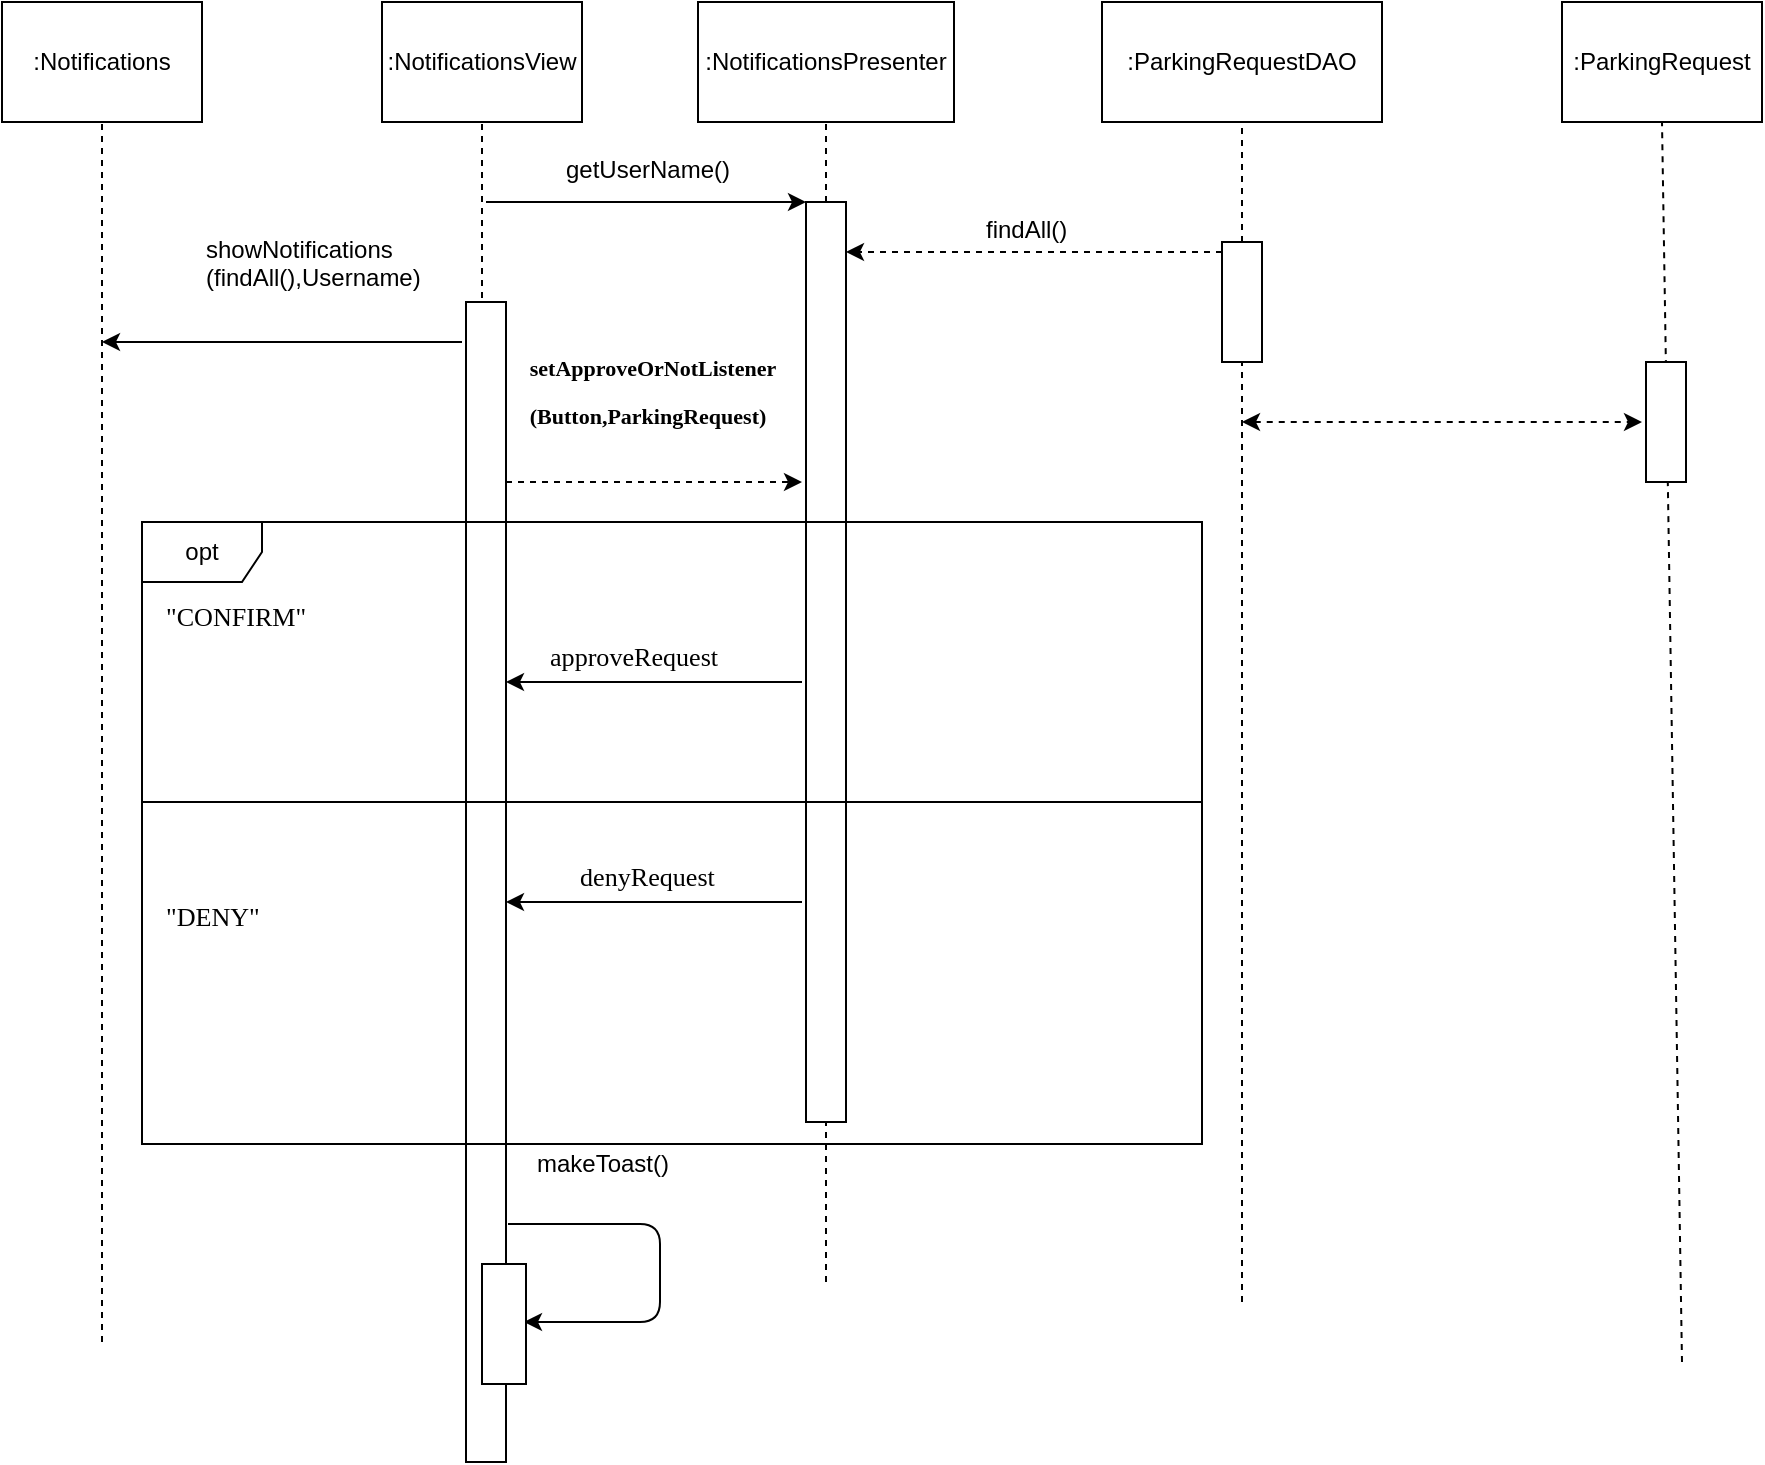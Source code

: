 <mxfile version="13.0.3" type="device"><diagram id="aYFdKm9wqJOO9jpPC0bX" name="Page-1"><mxGraphModel dx="1422" dy="822" grid="1" gridSize="10" guides="1" tooltips="1" connect="1" arrows="1" fold="1" page="1" pageScale="1" pageWidth="850" pageHeight="1100" math="0" shadow="0"><root><mxCell id="0"/><mxCell id="1" parent="0"/><mxCell id="TQIad6jA38H22ykfewvO-1" value=":Notifications" style="rounded=0;whiteSpace=wrap;html=1;" vertex="1" parent="1"><mxGeometry x="580" y="910" width="100" height="60" as="geometry"/></mxCell><mxCell id="TQIad6jA38H22ykfewvO-2" value="" style="endArrow=none;dashed=1;html=1;entryX=0.5;entryY=1;entryDx=0;entryDy=0;" edge="1" parent="1" target="TQIad6jA38H22ykfewvO-1"><mxGeometry width="50" height="50" relative="1" as="geometry"><mxPoint x="630" y="1580" as="sourcePoint"/><mxPoint x="629" y="1133.036" as="targetPoint"/></mxGeometry></mxCell><mxCell id="TQIad6jA38H22ykfewvO-3" value=":NotificationsPresenter" style="rounded=0;whiteSpace=wrap;html=1;" vertex="1" parent="1"><mxGeometry x="928" y="910" width="128" height="60" as="geometry"/></mxCell><mxCell id="TQIad6jA38H22ykfewvO-4" value="" style="endArrow=none;dashed=1;html=1;entryX=0.5;entryY=1;entryDx=0;entryDy=0;" edge="1" parent="1" source="TQIad6jA38H22ykfewvO-12" target="TQIad6jA38H22ykfewvO-3"><mxGeometry width="50" height="50" relative="1" as="geometry"><mxPoint x="992" y="1480" as="sourcePoint"/><mxPoint x="991" y="1133.036" as="targetPoint"/></mxGeometry></mxCell><mxCell id="TQIad6jA38H22ykfewvO-5" value=":NotificationsView" style="rounded=0;whiteSpace=wrap;html=1;" vertex="1" parent="1"><mxGeometry x="770" y="910" width="100" height="60" as="geometry"/></mxCell><mxCell id="TQIad6jA38H22ykfewvO-6" value="" style="endArrow=none;dashed=1;html=1;entryX=0.5;entryY=1;entryDx=0;entryDy=0;" edge="1" parent="1" target="TQIad6jA38H22ykfewvO-5"><mxGeometry width="50" height="50" relative="1" as="geometry"><mxPoint x="820" y="1130" as="sourcePoint"/><mxPoint x="819" y="1133.036" as="targetPoint"/></mxGeometry></mxCell><mxCell id="TQIad6jA38H22ykfewvO-8" value="getUserName()" style="text;html=1;" vertex="1" parent="1"><mxGeometry x="860" y="980" width="110" height="30" as="geometry"/></mxCell><mxCell id="TQIad6jA38H22ykfewvO-9" value="" style="endArrow=classic;html=1;dashed=1;" edge="1" parent="1"><mxGeometry width="50" height="50" relative="1" as="geometry"><mxPoint x="1202" y="1035" as="sourcePoint"/><mxPoint x="1002" y="1035" as="targetPoint"/></mxGeometry></mxCell><mxCell id="TQIad6jA38H22ykfewvO-10" value="findAll()" style="text;html=1;" vertex="1" parent="1"><mxGeometry x="1070" y="1010" width="40" height="30" as="geometry"/></mxCell><mxCell id="TQIad6jA38H22ykfewvO-12" value="" style="rounded=0;whiteSpace=wrap;html=1;" vertex="1" parent="1"><mxGeometry x="982" y="1010" width="20" height="460" as="geometry"/></mxCell><mxCell id="TQIad6jA38H22ykfewvO-13" value="" style="endArrow=none;dashed=1;html=1;entryX=0.5;entryY=1;entryDx=0;entryDy=0;" edge="1" parent="1" target="TQIad6jA38H22ykfewvO-12"><mxGeometry width="50" height="50" relative="1" as="geometry"><mxPoint x="992" y="1550" as="sourcePoint"/><mxPoint x="992" y="970" as="targetPoint"/></mxGeometry></mxCell><mxCell id="TQIad6jA38H22ykfewvO-14" value="" style="endArrow=none;dashed=1;html=1;entryX=0.5;entryY=1;entryDx=0;entryDy=0;" edge="1" parent="1" source="TQIad6jA38H22ykfewvO-29"><mxGeometry width="50" height="50" relative="1" as="geometry"><mxPoint x="820" y="1560" as="sourcePoint"/><mxPoint x="820" y="1120" as="targetPoint"/></mxGeometry></mxCell><mxCell id="TQIad6jA38H22ykfewvO-15" value=":ParkingRequest" style="rounded=0;whiteSpace=wrap;html=1;" vertex="1" parent="1"><mxGeometry x="1360" y="910" width="100" height="60" as="geometry"/></mxCell><mxCell id="TQIad6jA38H22ykfewvO-16" value="" style="endArrow=none;dashed=1;html=1;entryX=0.5;entryY=1;entryDx=0;entryDy=0;" edge="1" parent="1" target="TQIad6jA38H22ykfewvO-15"><mxGeometry width="50" height="50" relative="1" as="geometry"><mxPoint x="1420" y="1590" as="sourcePoint"/><mxPoint x="1419" y="1153.036" as="targetPoint"/></mxGeometry></mxCell><mxCell id="TQIad6jA38H22ykfewvO-17" value=":ParkingRequestDAO" style="rounded=0;whiteSpace=wrap;html=1;" vertex="1" parent="1"><mxGeometry x="1130" y="910" width="140" height="60" as="geometry"/></mxCell><mxCell id="TQIad6jA38H22ykfewvO-18" value="" style="endArrow=none;dashed=1;html=1;entryX=0.5;entryY=1;entryDx=0;entryDy=0;" edge="1" parent="1" source="TQIad6jA38H22ykfewvO-21" target="TQIad6jA38H22ykfewvO-17"><mxGeometry width="50" height="50" relative="1" as="geometry"><mxPoint x="1200" y="1560" as="sourcePoint"/><mxPoint x="1199" y="1133.036" as="targetPoint"/></mxGeometry></mxCell><mxCell id="TQIad6jA38H22ykfewvO-19" value="" style="endArrow=classic;startArrow=classic;html=1;dashed=1;" edge="1" parent="1"><mxGeometry width="50" height="50" relative="1" as="geometry"><mxPoint x="1200" y="1120" as="sourcePoint"/><mxPoint x="1400" y="1120" as="targetPoint"/></mxGeometry></mxCell><mxCell id="TQIad6jA38H22ykfewvO-20" value="showNotifications&lt;br&gt;(findAll(),Username)" style="text;html=1;" vertex="1" parent="1"><mxGeometry x="680" y="1020" width="110" height="30" as="geometry"/></mxCell><mxCell id="TQIad6jA38H22ykfewvO-21" value="" style="rounded=0;whiteSpace=wrap;html=1;" vertex="1" parent="1"><mxGeometry x="1190" y="1030" width="20" height="60" as="geometry"/></mxCell><mxCell id="TQIad6jA38H22ykfewvO-22" value="" style="endArrow=none;dashed=1;html=1;entryX=0.5;entryY=1;entryDx=0;entryDy=0;" edge="1" parent="1" target="TQIad6jA38H22ykfewvO-21"><mxGeometry width="50" height="50" relative="1" as="geometry"><mxPoint x="1200" y="1560" as="sourcePoint"/><mxPoint x="1200" y="970" as="targetPoint"/></mxGeometry></mxCell><mxCell id="TQIad6jA38H22ykfewvO-23" value="" style="rounded=0;whiteSpace=wrap;html=1;" vertex="1" parent="1"><mxGeometry x="1402" y="1090" width="20" height="60" as="geometry"/></mxCell><mxCell id="TQIad6jA38H22ykfewvO-29" value="" style="rounded=0;whiteSpace=wrap;html=1;" vertex="1" parent="1"><mxGeometry x="812" y="1060" width="20" height="580" as="geometry"/></mxCell><mxCell id="TQIad6jA38H22ykfewvO-33" value="opt" style="shape=umlFrame;whiteSpace=wrap;html=1;" vertex="1" parent="1"><mxGeometry x="650" y="1170" width="530" height="311" as="geometry"/></mxCell><mxCell id="TQIad6jA38H22ykfewvO-35" value="" style="endArrow=classic;html=1;" edge="1" parent="1"><mxGeometry width="50" height="50" relative="1" as="geometry"><mxPoint x="822" y="1010.0" as="sourcePoint"/><mxPoint x="982" y="1010.0" as="targetPoint"/></mxGeometry></mxCell><mxCell id="TQIad6jA38H22ykfewvO-36" value="" style="endArrow=classic;html=1;" edge="1" parent="1"><mxGeometry width="50" height="50" relative="1" as="geometry"><mxPoint x="810" y="1080" as="sourcePoint"/><mxPoint x="630" y="1080" as="targetPoint"/></mxGeometry></mxCell><mxCell id="TQIad6jA38H22ykfewvO-43" value="" style="endArrow=classic;html=1;dashed=1;" edge="1" parent="1"><mxGeometry width="50" height="50" relative="1" as="geometry"><mxPoint x="832" y="1150" as="sourcePoint"/><mxPoint x="980" y="1150" as="targetPoint"/></mxGeometry></mxCell><mxCell id="TQIad6jA38H22ykfewvO-46" value="&lt;pre style=&quot;font-family: &amp;#34;consolas&amp;#34; ; font-size: 9.8pt&quot;&gt;&quot;CONFIRM&quot;&lt;/pre&gt;" style="text;whiteSpace=wrap;html=1;" vertex="1" parent="1"><mxGeometry x="660" y="1190" width="90" height="60" as="geometry"/></mxCell><mxCell id="TQIad6jA38H22ykfewvO-55" value="&lt;pre style=&quot;font-family: &amp;#34;consolas&amp;#34; ; font-size: 9.8pt&quot;&gt;approveRequest&lt;/pre&gt;" style="text;whiteSpace=wrap;html=1;" vertex="1" parent="1"><mxGeometry x="852" y="1210" width="130" height="60" as="geometry"/></mxCell><mxCell id="TQIad6jA38H22ykfewvO-62" value="" style="endArrow=classic;html=1;entryX=1;entryY=0.5;entryDx=0;entryDy=0;" edge="1" parent="1"><mxGeometry width="50" height="50" relative="1" as="geometry"><mxPoint x="833" y="1521" as="sourcePoint"/><mxPoint x="841" y="1570" as="targetPoint"/><Array as="points"><mxPoint x="909" y="1521"/><mxPoint x="909" y="1570"/></Array></mxGeometry></mxCell><mxCell id="TQIad6jA38H22ykfewvO-63" value="" style="rounded=0;whiteSpace=wrap;html=1;" vertex="1" parent="1"><mxGeometry x="820" y="1541" width="22" height="60" as="geometry"/></mxCell><mxCell id="TQIad6jA38H22ykfewvO-64" value="makeToast()" style="text;html=1;align=center;verticalAlign=middle;resizable=0;points=[];autosize=1;" vertex="1" parent="1"><mxGeometry x="840" y="1481" width="80" height="20" as="geometry"/></mxCell><mxCell id="TQIad6jA38H22ykfewvO-66" value="&lt;pre style=&quot;font-family: &amp;#34;consolas&amp;#34; ; font-size: 9.8pt&quot;&gt;&quot;DENY&quot;&lt;/pre&gt;" style="text;whiteSpace=wrap;html=1;" vertex="1" parent="1"><mxGeometry x="660" y="1340" width="70" height="60" as="geometry"/></mxCell><mxCell id="TQIad6jA38H22ykfewvO-71" value="" style="endArrow=classic;html=1;" edge="1" parent="1"><mxGeometry width="50" height="50" relative="1" as="geometry"><mxPoint x="980" y="1250" as="sourcePoint"/><mxPoint x="832" y="1250" as="targetPoint"/></mxGeometry></mxCell><mxCell id="TQIad6jA38H22ykfewvO-75" value="" style="endArrow=classic;html=1;" edge="1" parent="1"><mxGeometry width="50" height="50" relative="1" as="geometry"><mxPoint x="980" y="1360" as="sourcePoint"/><mxPoint x="832" y="1360" as="targetPoint"/></mxGeometry></mxCell><mxCell id="TQIad6jA38H22ykfewvO-76" value="&lt;pre style=&quot;font-family: &amp;#34;consolas&amp;#34; ; font-size: 9.8pt&quot;&gt;denyRequest&lt;/pre&gt;" style="text;whiteSpace=wrap;html=1;" vertex="1" parent="1"><mxGeometry x="867" y="1320" width="100" height="60" as="geometry"/></mxCell><mxCell id="TQIad6jA38H22ykfewvO-81" value="" style="endArrow=none;html=1;" edge="1" parent="1"><mxGeometry width="50" height="50" relative="1" as="geometry"><mxPoint x="650" y="1310" as="sourcePoint"/><mxPoint x="1180" y="1310" as="targetPoint"/></mxGeometry></mxCell><mxCell id="TQIad6jA38H22ykfewvO-83" value="&lt;pre style=&quot;text-align: left ; font-family: &amp;#34;consolas&amp;#34; ; font-size: 11px&quot;&gt;&lt;b&gt;&lt;font style=&quot;font-size: 11px&quot;&gt;setApproveOrNotListener&lt;/font&gt;&lt;/b&gt;&lt;/pre&gt;&lt;pre style=&quot;text-align: left ; font-family: &amp;#34;consolas&amp;#34; ; font-size: 11px&quot;&gt;&lt;b&gt;&lt;font style=&quot;font-size: 11px&quot;&gt;(Button,ParkingRequest)&lt;/font&gt;&lt;/b&gt;&lt;/pre&gt;" style="text;html=1;align=center;verticalAlign=middle;resizable=0;points=[];autosize=1;" vertex="1" parent="1"><mxGeometry x="830" y="1070" width="150" height="70" as="geometry"/></mxCell></root></mxGraphModel></diagram></mxfile>